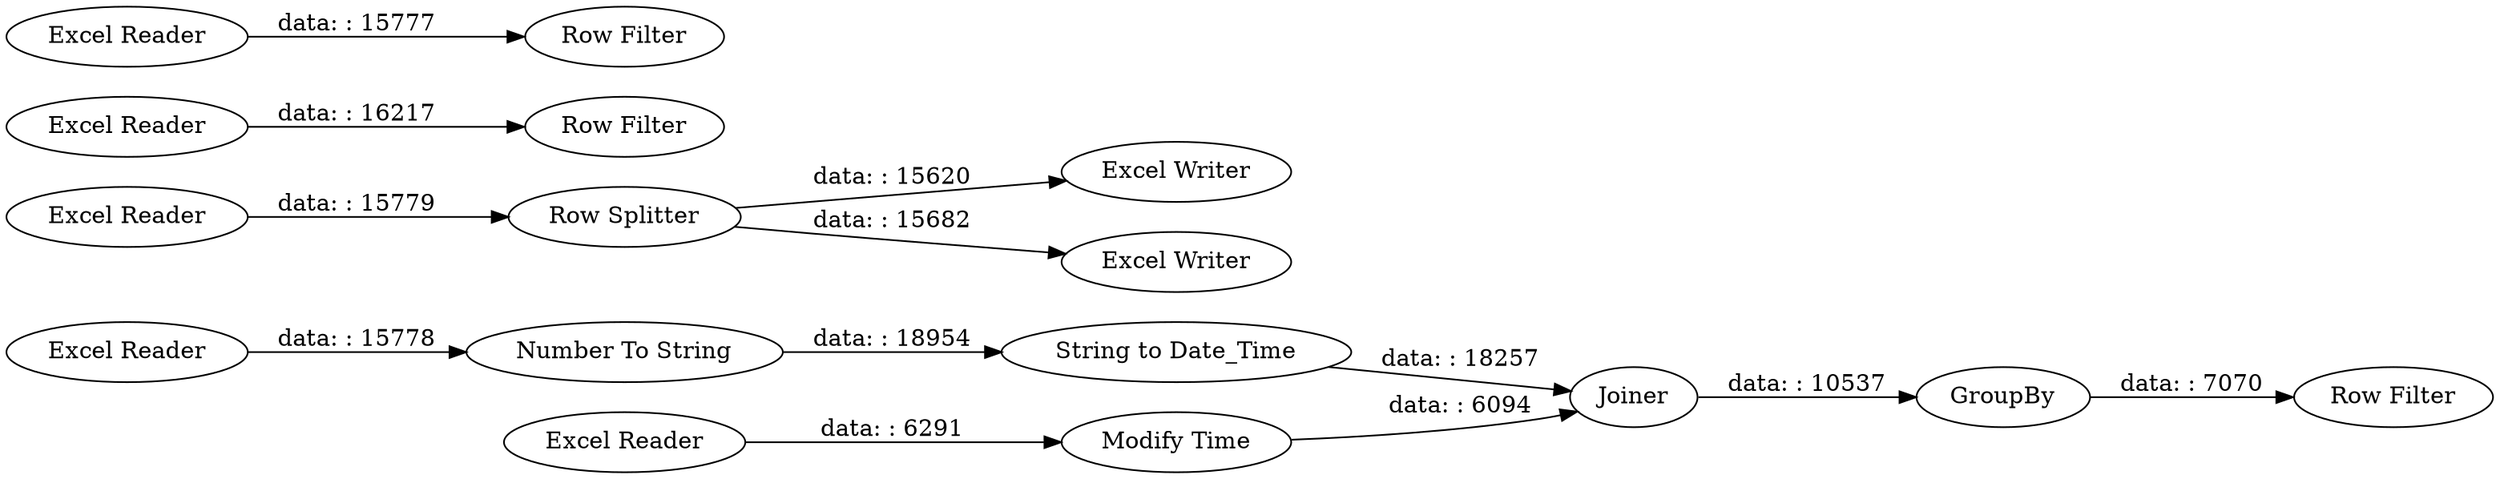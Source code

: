 digraph {
	"7334351266849627038_13" [label="Excel Reader"]
	"7334351266849627038_24" [label="Excel Writer"]
	"7334351266849627038_12" [label="Modify Time"]
	"7334351266849627038_21" [label="Row Filter"]
	"7334351266849627038_14" [label="Number To String"]
	"7334351266849627038_17" [label=Joiner]
	"7334351266849627038_15" [label="String to Date_Time"]
	"7334351266849627038_16" [label="Excel Reader"]
	"7334351266849627038_20" [label="Excel Reader"]
	"7334351266849627038_22" [label="Excel Reader"]
	"7334351266849627038_18" [label=GroupBy]
	"7334351266849627038_23" [label="Row Splitter"]
	"7334351266849627038_2" [label="Row Filter"]
	"7334351266849627038_1" [label="Excel Reader"]
	"7334351266849627038_25" [label="Excel Writer"]
	"7334351266849627038_19" [label="Row Filter"]
	"7334351266849627038_13" -> "7334351266849627038_14" [label="data: : 15778"]
	"7334351266849627038_20" -> "7334351266849627038_21" [label="data: : 16217"]
	"7334351266849627038_1" -> "7334351266849627038_2" [label="data: : 15777"]
	"7334351266849627038_18" -> "7334351266849627038_19" [label="data: : 7070"]
	"7334351266849627038_16" -> "7334351266849627038_12" [label="data: : 6291"]
	"7334351266849627038_22" -> "7334351266849627038_23" [label="data: : 15779"]
	"7334351266849627038_23" -> "7334351266849627038_25" [label="data: : 15682"]
	"7334351266849627038_15" -> "7334351266849627038_17" [label="data: : 18257"]
	"7334351266849627038_12" -> "7334351266849627038_17" [label="data: : 6094"]
	"7334351266849627038_17" -> "7334351266849627038_18" [label="data: : 10537"]
	"7334351266849627038_23" -> "7334351266849627038_24" [label="data: : 15620"]
	"7334351266849627038_14" -> "7334351266849627038_15" [label="data: : 18954"]
	rankdir=LR
}
